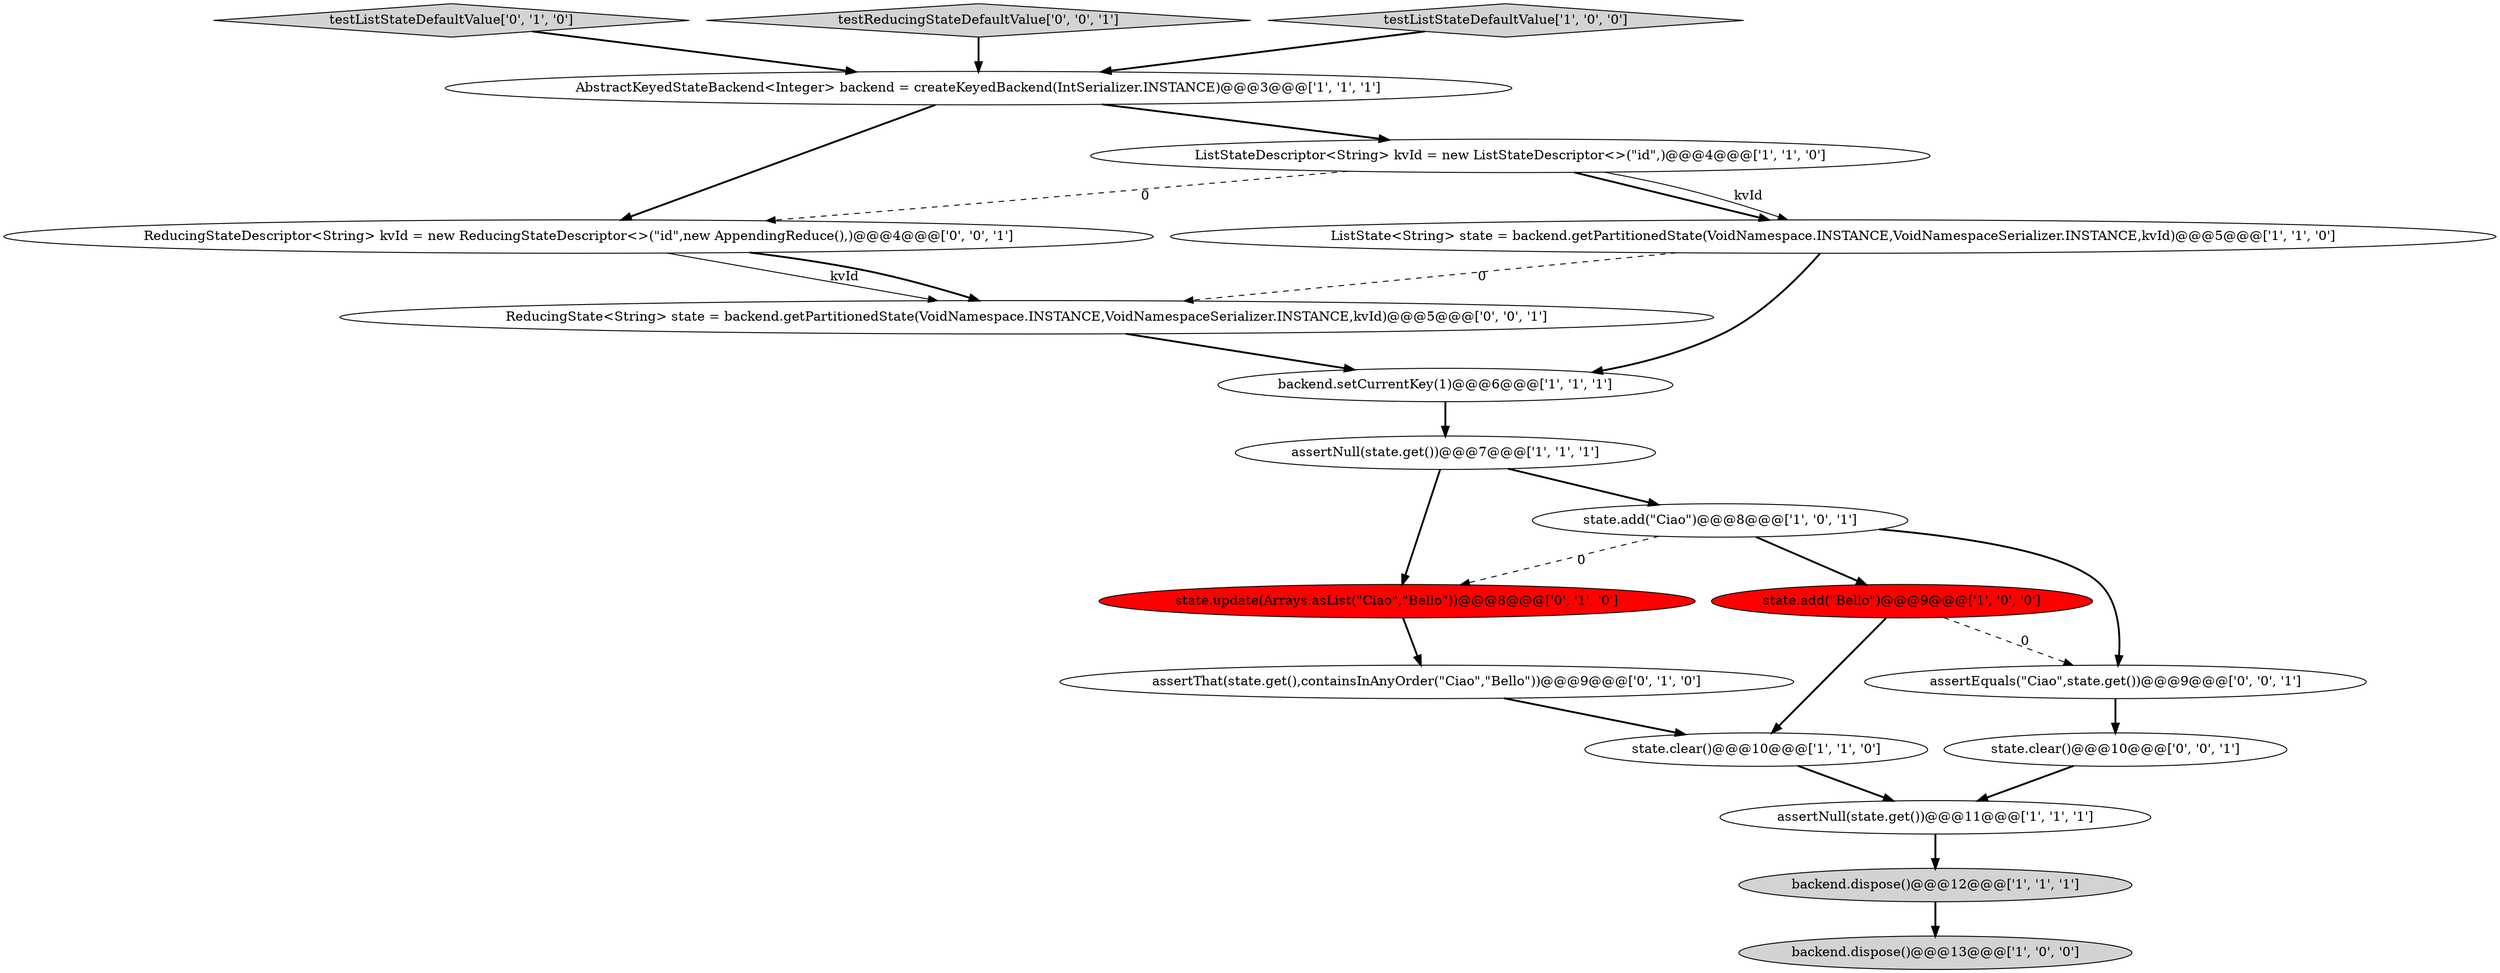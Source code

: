 digraph {
5 [style = filled, label = "assertNull(state.get())@@@7@@@['1', '1', '1']", fillcolor = white, shape = ellipse image = "AAA0AAABBB1BBB"];
8 [style = filled, label = "state.add(\"Bello\")@@@9@@@['1', '0', '0']", fillcolor = red, shape = ellipse image = "AAA1AAABBB1BBB"];
13 [style = filled, label = "testListStateDefaultValue['0', '1', '0']", fillcolor = lightgray, shape = diamond image = "AAA0AAABBB2BBB"];
18 [style = filled, label = "testReducingStateDefaultValue['0', '0', '1']", fillcolor = lightgray, shape = diamond image = "AAA0AAABBB3BBB"];
11 [style = filled, label = "backend.dispose()@@@13@@@['1', '0', '0']", fillcolor = lightgray, shape = ellipse image = "AAA0AAABBB1BBB"];
17 [style = filled, label = "ReducingStateDescriptor<String> kvId = new ReducingStateDescriptor<>(\"id\",new AppendingReduce(),)@@@4@@@['0', '0', '1']", fillcolor = white, shape = ellipse image = "AAA0AAABBB3BBB"];
14 [style = filled, label = "state.update(Arrays.asList(\"Ciao\",\"Bello\"))@@@8@@@['0', '1', '0']", fillcolor = red, shape = ellipse image = "AAA1AAABBB2BBB"];
15 [style = filled, label = "state.clear()@@@10@@@['0', '0', '1']", fillcolor = white, shape = ellipse image = "AAA0AAABBB3BBB"];
4 [style = filled, label = "ListStateDescriptor<String> kvId = new ListStateDescriptor<>(\"id\",)@@@4@@@['1', '1', '0']", fillcolor = white, shape = ellipse image = "AAA0AAABBB1BBB"];
7 [style = filled, label = "assertNull(state.get())@@@11@@@['1', '1', '1']", fillcolor = white, shape = ellipse image = "AAA0AAABBB1BBB"];
16 [style = filled, label = "ReducingState<String> state = backend.getPartitionedState(VoidNamespace.INSTANCE,VoidNamespaceSerializer.INSTANCE,kvId)@@@5@@@['0', '0', '1']", fillcolor = white, shape = ellipse image = "AAA0AAABBB3BBB"];
1 [style = filled, label = "AbstractKeyedStateBackend<Integer> backend = createKeyedBackend(IntSerializer.INSTANCE)@@@3@@@['1', '1', '1']", fillcolor = white, shape = ellipse image = "AAA0AAABBB1BBB"];
9 [style = filled, label = "state.add(\"Ciao\")@@@8@@@['1', '0', '1']", fillcolor = white, shape = ellipse image = "AAA0AAABBB1BBB"];
2 [style = filled, label = "backend.setCurrentKey(1)@@@6@@@['1', '1', '1']", fillcolor = white, shape = ellipse image = "AAA0AAABBB1BBB"];
6 [style = filled, label = "ListState<String> state = backend.getPartitionedState(VoidNamespace.INSTANCE,VoidNamespaceSerializer.INSTANCE,kvId)@@@5@@@['1', '1', '0']", fillcolor = white, shape = ellipse image = "AAA0AAABBB1BBB"];
0 [style = filled, label = "testListStateDefaultValue['1', '0', '0']", fillcolor = lightgray, shape = diamond image = "AAA0AAABBB1BBB"];
10 [style = filled, label = "state.clear()@@@10@@@['1', '1', '0']", fillcolor = white, shape = ellipse image = "AAA0AAABBB1BBB"];
12 [style = filled, label = "assertThat(state.get(),containsInAnyOrder(\"Ciao\",\"Bello\"))@@@9@@@['0', '1', '0']", fillcolor = white, shape = ellipse image = "AAA0AAABBB2BBB"];
3 [style = filled, label = "backend.dispose()@@@12@@@['1', '1', '1']", fillcolor = lightgray, shape = ellipse image = "AAA0AAABBB1BBB"];
19 [style = filled, label = "assertEquals(\"Ciao\",state.get())@@@9@@@['0', '0', '1']", fillcolor = white, shape = ellipse image = "AAA0AAABBB3BBB"];
8->19 [style = dashed, label="0"];
8->10 [style = bold, label=""];
1->4 [style = bold, label=""];
17->16 [style = solid, label="kvId"];
15->7 [style = bold, label=""];
5->9 [style = bold, label=""];
4->17 [style = dashed, label="0"];
4->6 [style = bold, label=""];
3->11 [style = bold, label=""];
5->14 [style = bold, label=""];
16->2 [style = bold, label=""];
9->8 [style = bold, label=""];
10->7 [style = bold, label=""];
7->3 [style = bold, label=""];
13->1 [style = bold, label=""];
1->17 [style = bold, label=""];
6->2 [style = bold, label=""];
12->10 [style = bold, label=""];
6->16 [style = dashed, label="0"];
9->14 [style = dashed, label="0"];
18->1 [style = bold, label=""];
0->1 [style = bold, label=""];
14->12 [style = bold, label=""];
9->19 [style = bold, label=""];
4->6 [style = solid, label="kvId"];
19->15 [style = bold, label=""];
17->16 [style = bold, label=""];
2->5 [style = bold, label=""];
}
